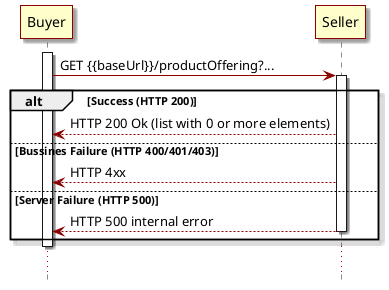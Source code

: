 @startuml
skinparam {
participantBorderColor DarkRed
participantBorderThickness 1
participantBackgroundColor BUSINESS

LifeLineBorderColor DarkRed
LifeLineBackgroundColor DarkRed

databaseBorderColor Grey
databaseBorderThickness 1

shadowing true
RoundCorner 0
LineColor DarkRed
ArrowColor DarkRed
ArrowThickness 1
}

hide footbox

participant Buyer as b
participant Seller as s

activate b
b -> s++: GET {{baseUrl}}/productOffering?...
alt Success (HTTP 200)
b <-- s: HTTP 200 Ok (list with 0 or more elements) 
else Bussines Failure (HTTP 400/401/403)
b <-- s: HTTP 4xx 
else Server Failure (HTTP 500)
b <-- s--: HTTP 500 internal error 
end
deactivate b

...
@enduml